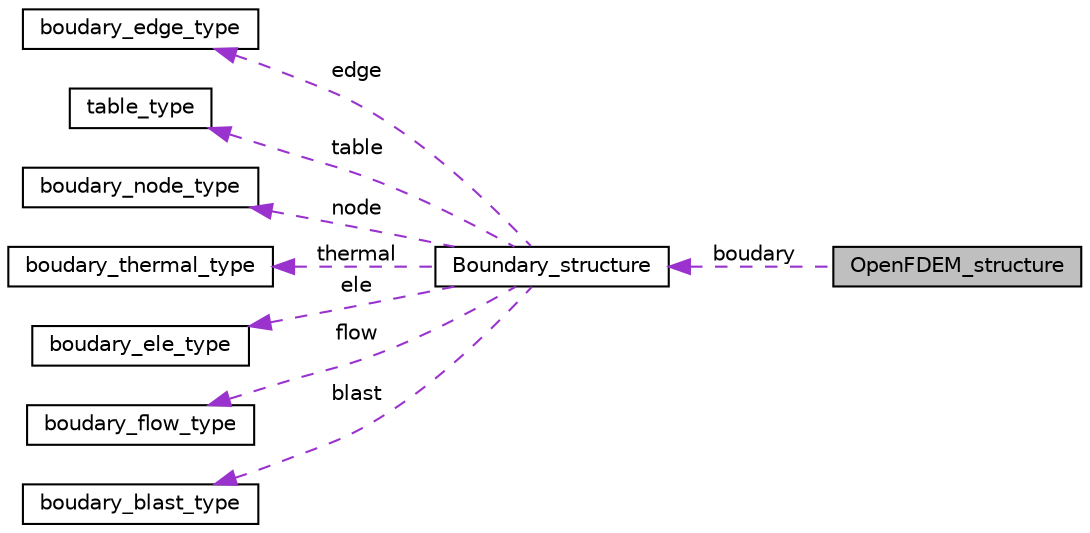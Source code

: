 digraph "OpenFDEM_structure"
{
 // LATEX_PDF_SIZE
  edge [fontname="Helvetica",fontsize="10",labelfontname="Helvetica",labelfontsize="10"];
  node [fontname="Helvetica",fontsize="10",shape=record];
  rankdir="LR";
  Node1 [label="OpenFDEM_structure",height=0.2,width=0.4,color="black", fillcolor="grey75", style="filled", fontcolor="black",tooltip=" "];
  Node2 -> Node1 [dir="back",color="darkorchid3",fontsize="10",style="dashed",label=" boudary" ,fontname="Helvetica"];
  Node2 [label="Boundary_structure",height=0.2,width=0.4,color="black", fillcolor="white", style="filled",URL="$struct_boundary__structure.html",tooltip=" "];
  Node3 -> Node2 [dir="back",color="darkorchid3",fontsize="10",style="dashed",label=" edge" ,fontname="Helvetica"];
  Node3 [label="boudary_edge_type",height=0.2,width=0.4,color="black", fillcolor="white", style="filled",URL="$structboudary__edge__type.html",tooltip=" "];
  Node4 -> Node2 [dir="back",color="darkorchid3",fontsize="10",style="dashed",label=" table" ,fontname="Helvetica"];
  Node4 [label="table_type",height=0.2,width=0.4,color="black", fillcolor="white", style="filled",URL="$structtable__type.html",tooltip=" "];
  Node5 -> Node2 [dir="back",color="darkorchid3",fontsize="10",style="dashed",label=" node" ,fontname="Helvetica"];
  Node5 [label="boudary_node_type",height=0.2,width=0.4,color="black", fillcolor="white", style="filled",URL="$structboudary__node__type.html",tooltip=" "];
  Node6 -> Node2 [dir="back",color="darkorchid3",fontsize="10",style="dashed",label=" thermal" ,fontname="Helvetica"];
  Node6 [label="boudary_thermal_type",height=0.2,width=0.4,color="black", fillcolor="white", style="filled",URL="$structboudary__thermal__type.html",tooltip=" "];
  Node7 -> Node2 [dir="back",color="darkorchid3",fontsize="10",style="dashed",label=" ele" ,fontname="Helvetica"];
  Node7 [label="boudary_ele_type",height=0.2,width=0.4,color="black", fillcolor="white", style="filled",URL="$structboudary__ele__type.html",tooltip=" "];
  Node8 -> Node2 [dir="back",color="darkorchid3",fontsize="10",style="dashed",label=" flow" ,fontname="Helvetica"];
  Node8 [label="boudary_flow_type",height=0.2,width=0.4,color="black", fillcolor="white", style="filled",URL="$structboudary__flow__type.html",tooltip=" "];
  Node9 -> Node2 [dir="back",color="darkorchid3",fontsize="10",style="dashed",label=" blast" ,fontname="Helvetica"];
  Node9 [label="boudary_blast_type",height=0.2,width=0.4,color="black", fillcolor="white", style="filled",URL="$structboudary__blast__type.html",tooltip=" "];
}
